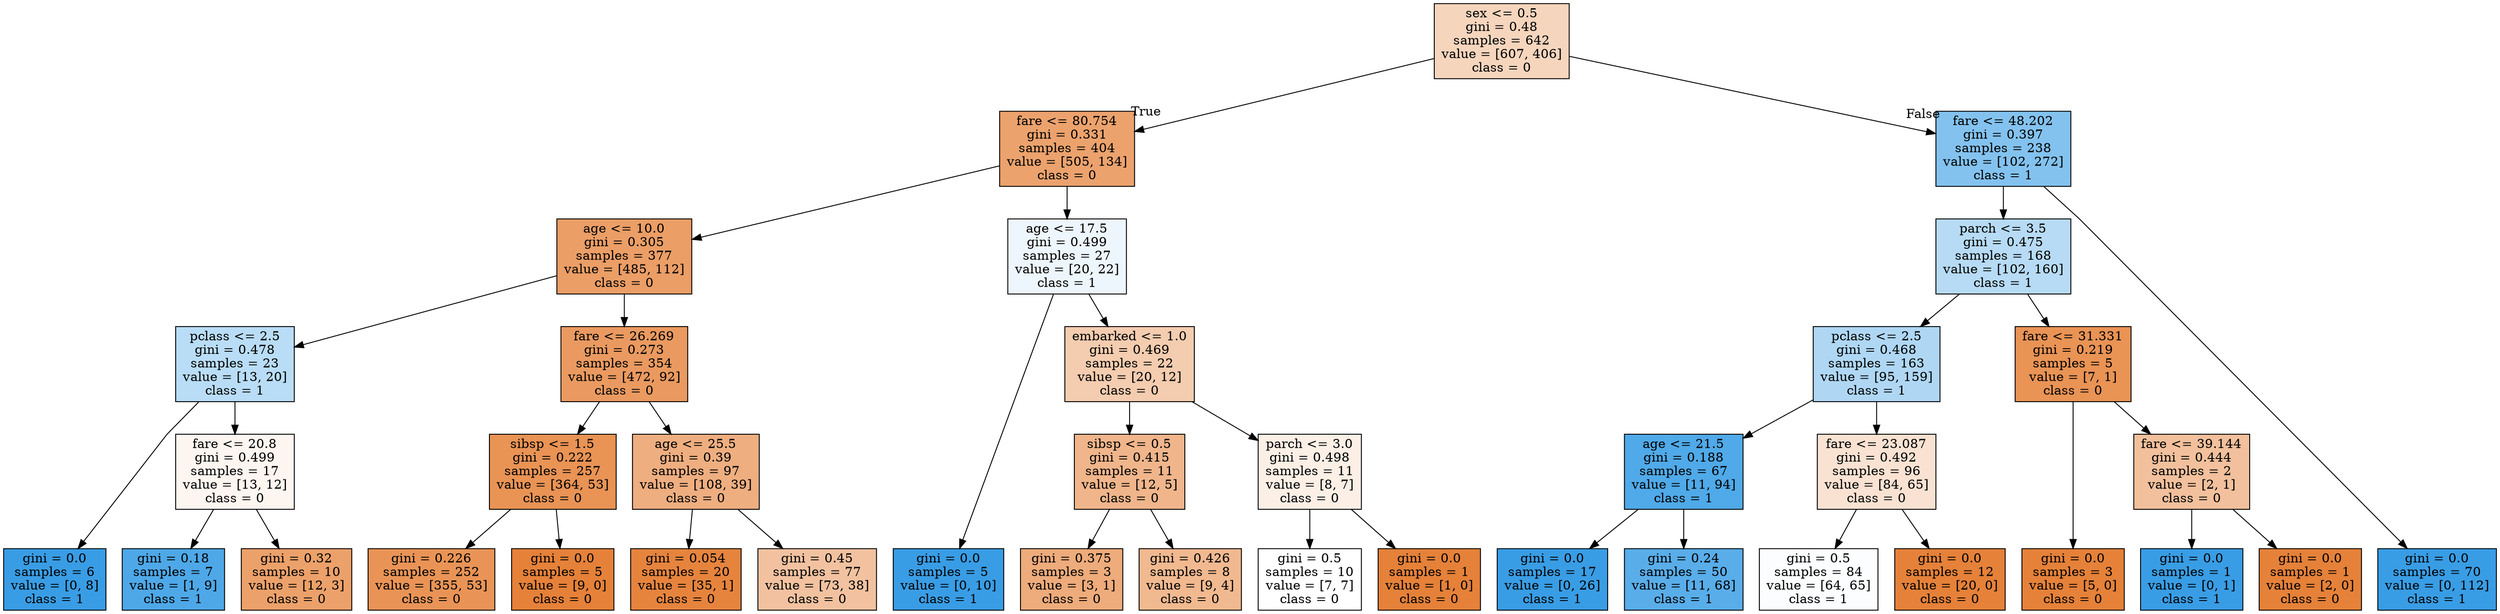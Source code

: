 digraph Tree {
node [shape=box, style="filled", color="black"] ;
graph [ranksep=equally, splines=polyline] ;
0 [label="sex <= 0.5\ngini = 0.48\nsamples = 642\nvalue = [607, 406]\nclass = 0", fillcolor="#e5813954"] ;
1 [label="fare <= 80.754\ngini = 0.331\nsamples = 404\nvalue = [505, 134]\nclass = 0", fillcolor="#e58139bb"] ;
0 -> 1 [labeldistance=2.5, labelangle=45, headlabel="True"] ;
2 [label="age <= 10.0\ngini = 0.305\nsamples = 377\nvalue = [485, 112]\nclass = 0", fillcolor="#e58139c4"] ;
1 -> 2 ;
3 [label="pclass <= 2.5\ngini = 0.478\nsamples = 23\nvalue = [13, 20]\nclass = 1", fillcolor="#399de559"] ;
2 -> 3 ;
4 [label="gini = 0.0\nsamples = 6\nvalue = [0, 8]\nclass = 1", fillcolor="#399de5ff"] ;
3 -> 4 ;
5 [label="fare <= 20.8\ngini = 0.499\nsamples = 17\nvalue = [13, 12]\nclass = 0", fillcolor="#e5813914"] ;
3 -> 5 ;
6 [label="gini = 0.18\nsamples = 7\nvalue = [1, 9]\nclass = 1", fillcolor="#399de5e3"] ;
5 -> 6 ;
7 [label="gini = 0.32\nsamples = 10\nvalue = [12, 3]\nclass = 0", fillcolor="#e58139bf"] ;
5 -> 7 ;
8 [label="fare <= 26.269\ngini = 0.273\nsamples = 354\nvalue = [472, 92]\nclass = 0", fillcolor="#e58139cd"] ;
2 -> 8 ;
9 [label="sibsp <= 1.5\ngini = 0.222\nsamples = 257\nvalue = [364, 53]\nclass = 0", fillcolor="#e58139da"] ;
8 -> 9 ;
10 [label="gini = 0.226\nsamples = 252\nvalue = [355, 53]\nclass = 0", fillcolor="#e58139d9"] ;
9 -> 10 ;
11 [label="gini = 0.0\nsamples = 5\nvalue = [9, 0]\nclass = 0", fillcolor="#e58139ff"] ;
9 -> 11 ;
12 [label="age <= 25.5\ngini = 0.39\nsamples = 97\nvalue = [108, 39]\nclass = 0", fillcolor="#e58139a3"] ;
8 -> 12 ;
13 [label="gini = 0.054\nsamples = 20\nvalue = [35, 1]\nclass = 0", fillcolor="#e58139f8"] ;
12 -> 13 ;
14 [label="gini = 0.45\nsamples = 77\nvalue = [73, 38]\nclass = 0", fillcolor="#e581397a"] ;
12 -> 14 ;
15 [label="age <= 17.5\ngini = 0.499\nsamples = 27\nvalue = [20, 22]\nclass = 1", fillcolor="#399de517"] ;
1 -> 15 ;
16 [label="gini = 0.0\nsamples = 5\nvalue = [0, 10]\nclass = 1", fillcolor="#399de5ff"] ;
15 -> 16 ;
17 [label="embarked <= 1.0\ngini = 0.469\nsamples = 22\nvalue = [20, 12]\nclass = 0", fillcolor="#e5813966"] ;
15 -> 17 ;
18 [label="sibsp <= 0.5\ngini = 0.415\nsamples = 11\nvalue = [12, 5]\nclass = 0", fillcolor="#e5813995"] ;
17 -> 18 ;
19 [label="gini = 0.375\nsamples = 3\nvalue = [3, 1]\nclass = 0", fillcolor="#e58139aa"] ;
18 -> 19 ;
20 [label="gini = 0.426\nsamples = 8\nvalue = [9, 4]\nclass = 0", fillcolor="#e581398e"] ;
18 -> 20 ;
21 [label="parch <= 3.0\ngini = 0.498\nsamples = 11\nvalue = [8, 7]\nclass = 0", fillcolor="#e5813920"] ;
17 -> 21 ;
22 [label="gini = 0.5\nsamples = 10\nvalue = [7, 7]\nclass = 0", fillcolor="#e5813900"] ;
21 -> 22 ;
23 [label="gini = 0.0\nsamples = 1\nvalue = [1, 0]\nclass = 0", fillcolor="#e58139ff"] ;
21 -> 23 ;
24 [label="fare <= 48.202\ngini = 0.397\nsamples = 238\nvalue = [102, 272]\nclass = 1", fillcolor="#399de59f"] ;
0 -> 24 [labeldistance=2.5, labelangle=-45, headlabel="False"] ;
25 [label="parch <= 3.5\ngini = 0.475\nsamples = 168\nvalue = [102, 160]\nclass = 1", fillcolor="#399de55c"] ;
24 -> 25 ;
26 [label="pclass <= 2.5\ngini = 0.468\nsamples = 163\nvalue = [95, 159]\nclass = 1", fillcolor="#399de567"] ;
25 -> 26 ;
27 [label="age <= 21.5\ngini = 0.188\nsamples = 67\nvalue = [11, 94]\nclass = 1", fillcolor="#399de5e1"] ;
26 -> 27 ;
28 [label="gini = 0.0\nsamples = 17\nvalue = [0, 26]\nclass = 1", fillcolor="#399de5ff"] ;
27 -> 28 ;
29 [label="gini = 0.24\nsamples = 50\nvalue = [11, 68]\nclass = 1", fillcolor="#399de5d6"] ;
27 -> 29 ;
30 [label="fare <= 23.087\ngini = 0.492\nsamples = 96\nvalue = [84, 65]\nclass = 0", fillcolor="#e581393a"] ;
26 -> 30 ;
31 [label="gini = 0.5\nsamples = 84\nvalue = [64, 65]\nclass = 1", fillcolor="#399de504"] ;
30 -> 31 ;
32 [label="gini = 0.0\nsamples = 12\nvalue = [20, 0]\nclass = 0", fillcolor="#e58139ff"] ;
30 -> 32 ;
33 [label="fare <= 31.331\ngini = 0.219\nsamples = 5\nvalue = [7, 1]\nclass = 0", fillcolor="#e58139db"] ;
25 -> 33 ;
34 [label="gini = 0.0\nsamples = 3\nvalue = [5, 0]\nclass = 0", fillcolor="#e58139ff"] ;
33 -> 34 ;
35 [label="fare <= 39.144\ngini = 0.444\nsamples = 2\nvalue = [2, 1]\nclass = 0", fillcolor="#e581397f"] ;
33 -> 35 ;
36 [label="gini = 0.0\nsamples = 1\nvalue = [0, 1]\nclass = 1", fillcolor="#399de5ff"] ;
35 -> 36 ;
37 [label="gini = 0.0\nsamples = 1\nvalue = [2, 0]\nclass = 0", fillcolor="#e58139ff"] ;
35 -> 37 ;
38 [label="gini = 0.0\nsamples = 70\nvalue = [0, 112]\nclass = 1", fillcolor="#399de5ff"] ;
24 -> 38 ;
{rank=same ; 0} ;
{rank=same ; 1; 24} ;
{rank=same ; 2; 15; 25} ;
{rank=same ; 3; 8; 17; 26; 33} ;
{rank=same ; 5; 9; 12; 18; 21; 27; 30; 35} ;
{rank=same ; 4; 6; 7; 10; 11; 13; 14; 16; 19; 20; 22; 23; 28; 29; 31; 32; 34; 36; 37; 38} ;
}